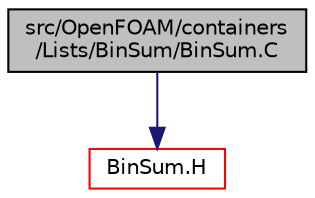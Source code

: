 digraph "src/OpenFOAM/containers/Lists/BinSum/BinSum.C"
{
  bgcolor="transparent";
  edge [fontname="Helvetica",fontsize="10",labelfontname="Helvetica",labelfontsize="10"];
  node [fontname="Helvetica",fontsize="10",shape=record];
  Node0 [label="src/OpenFOAM/containers\l/Lists/BinSum/BinSum.C",height=0.2,width=0.4,color="black", fillcolor="grey75", style="filled", fontcolor="black"];
  Node0 -> Node1 [color="midnightblue",fontsize="10",style="solid",fontname="Helvetica"];
  Node1 [label="BinSum.H",height=0.2,width=0.4,color="red",URL="$a09308.html"];
}
